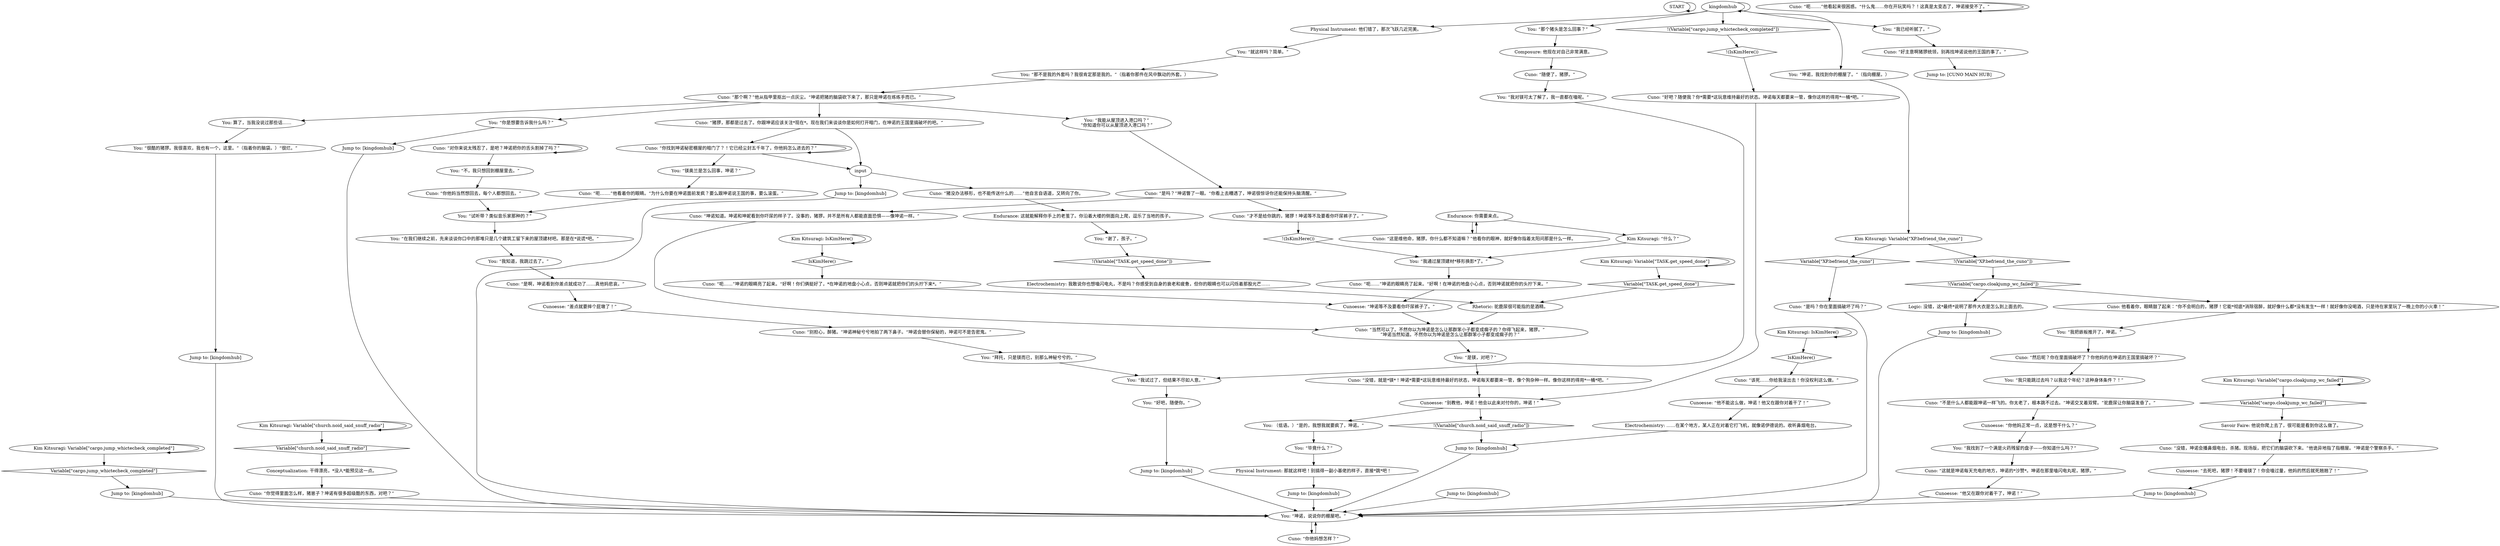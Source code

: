 # YARD / CUNO SHACK
# Talk to Cuno about the content relating to his shack (after you've been inside)
# ==================================================
digraph G {
	  0 [label="START"];
	  1 [label="input"];
	  2 [label="You: “我通过屋顶建材*移形换影*了。”"];
	  3 [label="Cuno: “呃…….”他看起来很困惑。“什么鬼……你在开玩笑吗？！这真是太变态了，坤诺接受不了。”"];
	  4 [label="Cunoesse: “你他妈正常一点，这是想干什么？”"];
	  5 [label="Rhetoric: 驼鹿尿很可能指的是酒精。"];
	  6 [label="Jump to: [kingdomhub]"];
	  7 [label="You: “我知道，我跳过去了。”"];
	  8 [label="Cuno: “猪猡，那都是过去了。你跟坤诺应该关注*现在*。现在我们来谈谈你是如何打开暗门，在坤诺的王国里搞破坏的吧。”"];
	  9 [label="You: “试听带？类似音乐家那种的？”"];
	  10 [label="Jump to: [kingdomhub]"];
	  11 [label="Kim Kitsuragi: IsKimHere()"];
	  12 [label="IsKimHere()", shape=diamond];
	  13 [label="!(IsKimHere())", shape=diamond];
	  14 [label="Cunoesse: “坤诺等不及要看你吓尿裤子了。”"];
	  15 [label="Composure: 他现在对自己非常满意。"];
	  16 [label="Cuno: “那个啊？”他从指甲里抠出一点灰尘。“坤诺把猪的脑袋砍下来了，那只是坤诺在练练手而已。”"];
	  17 [label="Cuno: “是吗？”坤诺瞥了一眼。“你看上去糟透了，坤诺很惊讶你还能保持头脑清醒。”"];
	  18 [label="Cuno: “当然可以了。不然你以为坤诺是怎么让那群笨小子都变成瘸子的？你得飞起来，猪猡。”\n“坤诺当然知道。不然你以为坤诺是怎么让那群笨小子都变成瘸子的？”"];
	  19 [label="Physical Instrument: 那就这样吧！别搞得一副小基佬的样子，直接*跳*吧！"];
	  20 [label="Cuno: “别担心，醉猪。”坤诺神秘兮兮地拍了两下鼻子。“坤诺会替你保秘的，坤诺可不是告密鬼。”"];
	  21 [label="Physical Instrument: 他们错了，那次飞跃几近完美。"];
	  22 [label="You: “镁奥兰是怎么回事，坤诺？”"];
	  23 [label="You: “在我们继续之前，先来谈谈你口中的那堆只是几个建筑工留下来的屋顶建材吧。那是在*说谎*吧。”"];
	  24 [label="Cuno: “没错，坤诺会播鼻烟电台。杀猪。现场版，把它们的脑袋砍下来。”他诡异地指了指棚屋。“坤诺是个警察杀手。”"];
	  25 [label="Endurance: 这就能解释你手上的老茧了。你沿着大楼的侧面向上爬，逗乐了当地的孩子。"];
	  26 [label="Cuno: “你觉得里面怎么样，猪崽子？坤诺有很多超级酷的东西，对吧？”"];
	  27 [label="Jump to: [kingdomhub]"];
	  28 [label="Cuno: “好吧？随便我？你*需要*这玩意维持最好的状态。坤诺每天都要来一管，像你这样的得用*一桶*吧。”"];
	  29 [label="Cuno: “呃……”坤诺的眼睛亮了起来。“好啊！在坤诺的地盘小心点，否则坤诺就把你的头拧下来。”"];
	  30 [label="Cuno: “该死……你给我滚出去！你没权利这么做。”"];
	  31 [label="Kim Kitsuragi: “什么？”"];
	  32 [label="You: “是镁，对吧？”"];
	  33 [label="Kim Kitsuragi: Variable[\"cargo.jump_whictecheck_completed\"]"];
	  34 [label="Variable[\"cargo.jump_whictecheck_completed\"]", shape=diamond];
	  35 [label="!(Variable[\"cargo.jump_whictecheck_completed\"])", shape=diamond];
	  36 [label="You: “我找到了一个满是火药残留的盘子——你知道什么吗？”"];
	  37 [label="Conceptualization: 干得漂亮，*没人*能预见这一点。"];
	  38 [label="Electrochemistry: ……在某个地方，某人正在对着它打飞机，就像诺伊德说的。收听鼻烟电台。"];
	  39 [label="Cuno: “猪没办法移形，也不能传送什么的……”他自言自语道，又转向了你。"];
	  40 [label="You: “坤诺，我找到你的棚屋了。”（指向棚屋。）"];
	  41 [label="You: “我已经听腻了。”"];
	  42 [label="You: “那不是我的外套吗？我很肯定那是我的。”（指着你那件在风中飘动的外套。）"];
	  43 [label="Cuno: “才不是给你跳的，猪猡！坤诺等不及要看你吓尿裤子了。”"];
	  44 [label="You: “毕竟什么？”"];
	  45 [label="Cuno: “呃…….”他看着你的眼睛。“为什么你要在坤诺面前发疯？要么跟坤诺说王国的事，要么滚蛋。”"];
	  46 [label="Cuno: “这是维他命，猪猡。你什么都不知道嘛？”他看你的眼神，就好像你指着太阳问那是什么一样。"];
	  47 [label="You: “好吧，随便你。”"];
	  48 [label="Cuno: “坤诺知道。坤诺和坤妮看到你吓尿的样子了。没事的，猪猡。并不是所有人都能直面恐惧——像坤诺一样。”"];
	  49 [label="You: “谢了，孩子。”"];
	  50 [label="Logic: 没错，这*最终*说明了那件大衣是怎么到上面去的。"];
	  51 [label="You: “我只能跳过去吗？以我这个年纪？这种身体条件？！”"];
	  52 [label="Cunoesse: “他又在跟你对着干了，坤诺！”"];
	  53 [label="Kim Kitsuragi: Variable[\"TASK.get_speed_done\"]"];
	  54 [label="Variable[\"TASK.get_speed_done\"]", shape=diamond];
	  55 [label="!(Variable[\"TASK.get_speed_done\"])", shape=diamond];
	  56 [label="Cuno: “随便了，猪猡。”"];
	  57 [label="Jump to: [kingdomhub]"];
	  58 [label="Kim Kitsuragi: IsKimHere()"];
	  59 [label="IsKimHere()", shape=diamond];
	  60 [label="!(IsKimHere())", shape=diamond];
	  61 [label="Kim Kitsuragi: Variable[\"cargo.cloakjump_wc_failed\"]"];
	  62 [label="Variable[\"cargo.cloakjump_wc_failed\"]", shape=diamond];
	  63 [label="!(Variable[\"cargo.cloakjump_wc_failed\"])", shape=diamond];
	  64 [label="Cuno: “你找到坤诺秘密棚屋的暗门了？！它已经尘封五千年了，你他妈怎么进去的？”"];
	  65 [label="You: “我把嵌板推开了，坤诺。”"];
	  66 [label="Cunoesse: “去死吧，猪猡！不要嗑镁了！你会嗑过量，他妈的然后就死翘翘了！”"];
	  67 [label="Kim Kitsuragi: Variable[\"church.noid_said_snuff_radio\"]"];
	  68 [label="Variable[\"church.noid_said_snuff_radio\"]", shape=diamond];
	  69 [label="!(Variable[\"church.noid_said_snuff_radio\"])", shape=diamond];
	  70 [label="You: “我对镁可太了解了，我一直都在嗑呢。”"];
	  71 [label="Jump to: [kingdomhub]"];
	  72 [label="Jump to: [kingdomhub]"];
	  73 [label="You: “坤诺，说说你的棚屋吧。”"];
	  74 [label="kingdomhub"];
	  75 [label="You: “我能从屋顶进入港口吗？”\n“你知道你可以从屋顶进入港口吗？”"];
	  76 [label="You: “很酷的猪猡。我很喜欢，我也有一个，这里。”（指着你的脑袋。）“很烂。”"];
	  77 [label="Cuno: “对你来说太残忍了，是吧？坤诺把你的舌头割掉了吗？”"];
	  78 [label="You: （低语。）“是的，我想我就要疯了，坤诺。”"];
	  79 [label="You: “拜托，只是镁而已，别那么神秘兮兮的。”"];
	  80 [label="Savoir Faire: 他说你爬上去了，很可能是看到你这么做了。"];
	  81 [label="You: “我试过了，但结果不尽如人意。”"];
	  82 [label="Cuno: 他看着你，眼睛鼓了起来：“你不会明白的，猪猡！它能*彻底*消除宿醉，就好像什么都*没有发生*一样！就好像你没喝酒，只是待在家里玩了一晚上你的小火車！”"];
	  83 [label="You: “就这样吗？简单。”"];
	  84 [label="Jump to: [kingdomhub]"];
	  85 [label="Cuno: “是吗？你在里面搞破坏了吗？”"];
	  86 [label="You: 算了，当我没说过那些话……"];
	  87 [label="You: “你是想要告诉我什么吗？”"];
	  88 [label="Cuno: “好主意啊猪猡统领，别再找坤诺说他的王国的事了。”"];
	  89 [label="Kim Kitsuragi: Variable[\"XP.befriend_the_cuno\"]"];
	  90 [label="Variable[\"XP.befriend_the_cuno\"]", shape=diamond];
	  91 [label="!(Variable[\"XP.befriend_the_cuno\"])", shape=diamond];
	  92 [label="Cuno: “然后呢？你在里面搞破坏了？你他妈的在坤诺的王国里搞破坏？”"];
	  93 [label="Cunoesse: “别教他，坤诺！他会以此来对付你的，坤诺！”"];
	  94 [label="Cuno: “你他妈想怎样？”"];
	  95 [label="Cuno: “是啊，坤诺看到你差点就成功了……真他妈悲哀。”"];
	  96 [label="You: “不，我只想回到棚屋里去。”"];
	  97 [label="Jump to: [kingdomhub]"];
	  98 [label="Cuno: “这就是坤诺每天充电的地方，坤诺的*沙赞*。坤诺在那里嗑闪电丸呢，猪猡。”"];
	  99 [label="Electrochemistry: 我敢说你也想嗑闪电丸，不是吗？你感受到自身的衰老和疲惫，但你的眼睛也可以闪烁着那股光芒……"];
	  100 [label="You: “那个猪头是怎么回事？”"];
	  101 [label="Cuno: “不是什么人都能跟坤诺一样飞的。你太老了，根本跳不过去。”坤诺交叉着双臂。”驼鹿尿让你脑袋发昏了。”"];
	  102 [label="Cunoesse: “他不能这么做，坤诺！他又在跟你对着干了！”"];
	  103 [label="Cuno: “你他妈当然想回去，每个人都想回去。”"];
	  104 [label="Jump to: [CUNO MAIN HUB]"];
	  105 [label="Cuno: “呃……”坤诺的眼睛亮了起来。“好啊！你们俩挺好了，*在坤诺的地盘小心点，否则坤诺就把你们的头拧下来*。”"];
	  106 [label="Jump to: [kingdomhub]"];
	  107 [label="Cuno: “没错，就是*镁*！坤诺*需要*这玩意维持最好的状态，坤诺每天都要来一管，像个狗杂种一样。像你这样的得用*一桶*吧。”"];
	  108 [label="Endurance: 你需要来点。"];
	  109 [label="Jump to: [kingdomhub]"];
	  110 [label="Cunoesse: “差点就要摔个屁墩了！”"];
	  0 -> 0
	  1 -> 72
	  1 -> 39
	  2 -> 29
	  3 -> 3
	  4 -> 36
	  5 -> 18
	  6 -> 73
	  7 -> 95
	  8 -> 64
	  8 -> 1
	  9 -> 23
	  10 -> 73
	  11 -> 11
	  11 -> 12
	  12 -> 30
	  13 -> 2
	  14 -> 18
	  15 -> 56
	  16 -> 8
	  16 -> 75
	  16 -> 86
	  16 -> 87
	  17 -> 48
	  17 -> 43
	  18 -> 32
	  19 -> 97
	  20 -> 79
	  21 -> 83
	  22 -> 45
	  23 -> 7
	  24 -> 66
	  25 -> 49
	  26 -> 73
	  27 -> 73
	  28 -> 93
	  29 -> 14
	  30 -> 102
	  31 -> 2
	  32 -> 107
	  33 -> 33
	  33 -> 34
	  34 -> 6
	  35 -> 60
	  36 -> 98
	  37 -> 26
	  38 -> 106
	  39 -> 25
	  40 -> 89
	  41 -> 88
	  42 -> 16
	  43 -> 13
	  44 -> 19
	  45 -> 9
	  46 -> 108
	  47 -> 27
	  48 -> 18
	  49 -> 55
	  50 -> 71
	  51 -> 101
	  52 -> 73
	  53 -> 53
	  53 -> 54
	  54 -> 5
	  55 -> 99
	  56 -> 70
	  57 -> 73
	  58 -> 58
	  58 -> 59
	  59 -> 105
	  60 -> 28
	  61 -> 61
	  61 -> 62
	  62 -> 80
	  63 -> 82
	  63 -> 50
	  64 -> 64
	  64 -> 1
	  64 -> 22
	  65 -> 92
	  66 -> 109
	  67 -> 67
	  67 -> 68
	  68 -> 37
	  69 -> 106
	  70 -> 81
	  71 -> 73
	  72 -> 73
	  73 -> 94
	  74 -> 35
	  74 -> 100
	  74 -> 40
	  74 -> 41
	  74 -> 74
	  74 -> 21
	  75 -> 17
	  76 -> 10
	  77 -> 96
	  77 -> 77
	  78 -> 44
	  79 -> 81
	  80 -> 24
	  81 -> 47
	  82 -> 65
	  83 -> 42
	  84 -> 73
	  85 -> 73
	  86 -> 76
	  87 -> 57
	  88 -> 104
	  89 -> 90
	  89 -> 91
	  90 -> 85
	  91 -> 63
	  92 -> 51
	  93 -> 69
	  93 -> 78
	  94 -> 73
	  95 -> 110
	  96 -> 103
	  97 -> 73
	  98 -> 52
	  99 -> 5
	  100 -> 15
	  101 -> 4
	  102 -> 38
	  103 -> 9
	  105 -> 14
	  106 -> 73
	  107 -> 93
	  108 -> 46
	  108 -> 31
	  109 -> 73
	  110 -> 20
}

